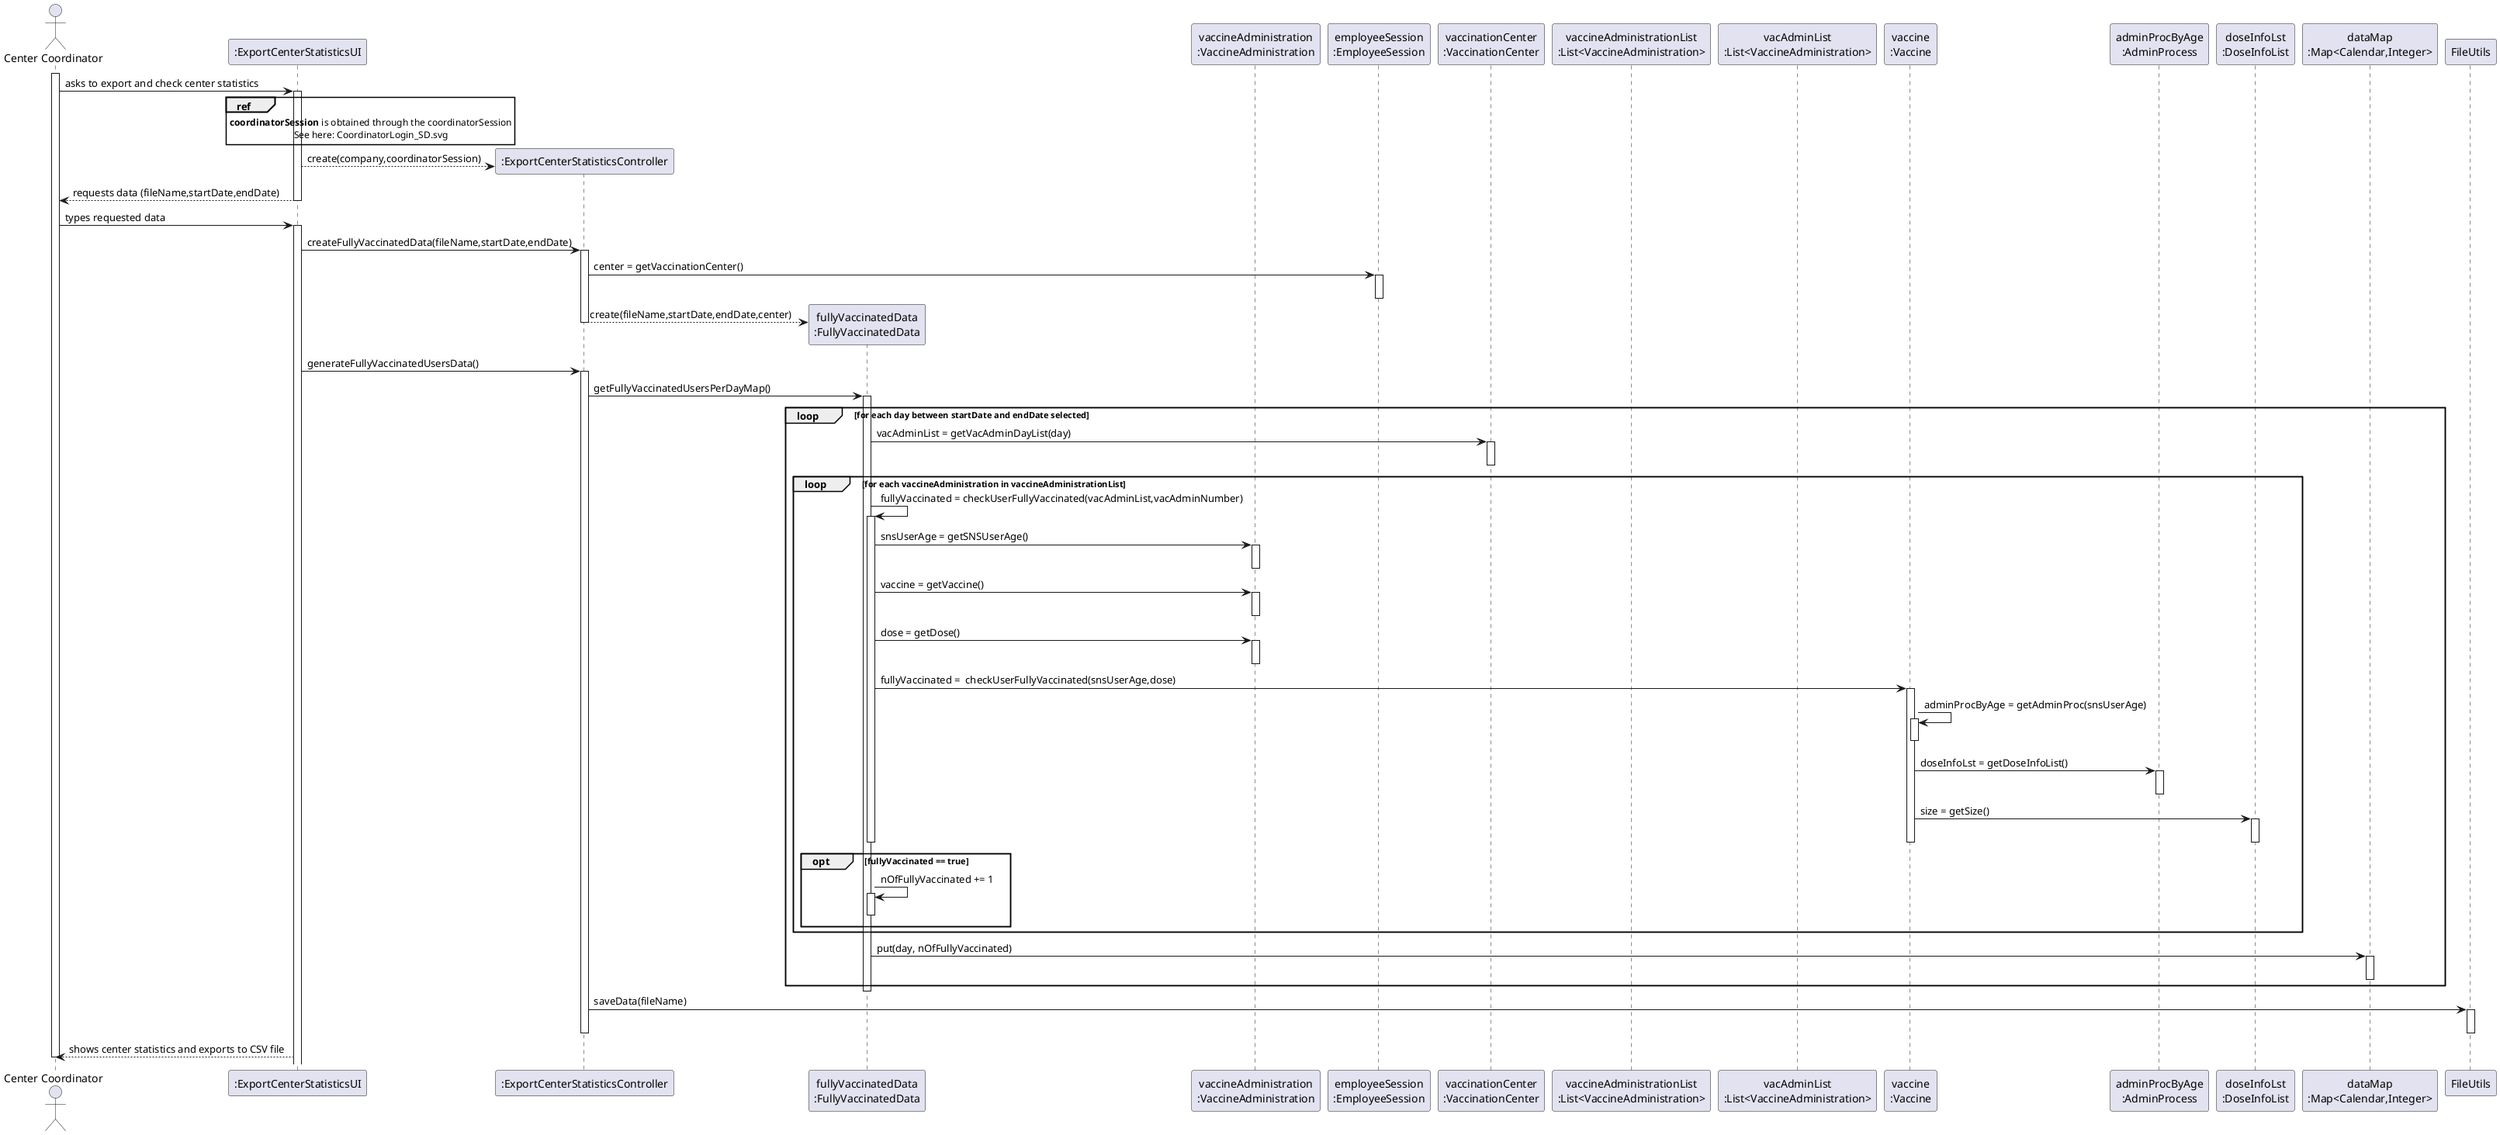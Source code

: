 @startuml US15_SD

actor "Center Coordinator" as COORDINATOR

participant ":ExportCenterStatisticsUI" as UI
participant ":ExportCenterStatisticsController" as CTRL
participant "fullyVaccinatedData\n:FullyVaccinatedData" as FULLYDATA
participant "vaccineAdministration\n:VaccineAdministration" as VACADMIN
participant "employeeSession\n:EmployeeSession" as EMPLOYEESESSION
participant "vaccinationCenter\n:VaccinationCenter" as CENTER
participant "vaccineAdministrationList\n:List<VaccineAdministration>" as VACADMINLIST
participant "vacAdminList\n:List<VaccineAdministration>" as VACDAYLIST
participant "vaccine\n:Vaccine" as VACCINE
participant "adminProcByAge\n:AdminProcess" as ADMINPROC
participant "doseInfoLst\n:DoseInfoList" as DI_LIST
participant "dataMap\n:Map<Calendar,Integer>" as MAP
participant "FileUtils" as FILEUTILS


activate COORDINATOR
COORDINATOR -> UI : asks to export and check center statistics
activate UI

ref over UI 
**coordinatorSession** is obtained through the coordinatorSession
See here: CoordinatorLogin_SD.svg
end ref

UI --> CTRL** : create(company,coordinatorSession)

UI --> COORDINATOR : requests data (fileName,startDate,endDate)
deactivate UI

COORDINATOR -> UI : types requested data
activate UI

UI -> CTRL : createFullyVaccinatedData(fileName,startDate,endDate)
activate CTRL

CTRL -> EMPLOYEESESSION : center = getVaccinationCenter()
activate EMPLOYEESESSION
deactivate EMPLOYEESESSION

CTRL --> FULLYDATA** : create(fileName,startDate,endDate,center)
deactivate CTRL

UI -> CTRL : generateFullyVaccinatedUsersData()
activate CTRL

CTRL -> FULLYDATA : getFullyVaccinatedUsersPerDayMap()
loop for each day between startDate and endDate selected
activate FULLYDATA

FULLYDATA -> CENTER : vacAdminList = getVacAdminDayList(day)
activate CENTER
deactivate CENTER

loop for each vaccineAdministration in vaccineAdministrationList

FULLYDATA -> FULLYDATA : fullyVaccinated = checkUserFullyVaccinated(vacAdminList,vacAdminNumber)
activate FULLYDATA

FULLYDATA -> VACADMIN :  snsUserAge = getSNSUserAge()
activate VACADMIN
deactivate VACADMIN

FULLYDATA -> VACADMIN : vaccine = getVaccine()
activate VACADMIN
deactivate VACADMIN

FULLYDATA -> VACADMIN : dose = getDose()
activate VACADMIN
deactivate VACADMIN

FULLYDATA -> VACCINE : fullyVaccinated =  checkUserFullyVaccinated(snsUserAge,dose)
activate VACCINE

VACCINE -> VACCINE : adminProcByAge = getAdminProc(snsUserAge)
activate VACCINE
deactivate VACCINE

VACCINE -> ADMINPROC : doseInfoLst = getDoseInfoList()
activate ADMINPROC
deactivate ADMINPROC

VACCINE -> DI_LIST : size = getSize()
activate DI_LIST
deactivate DI_LIST
deactivate VACCINE
deactivate FULLYDATA

opt fullyVaccinated == true
FULLYDATA -> FULLYDATA : nOfFullyVaccinated += 1
activate FULLYDATA
deactivate FULLYDATA
end
end

FULLYDATA -> MAP : put(day, nOfFullyVaccinated)
activate MAP
deactivate MAP

end

deactivate FULLYDATA

CTRL -> FILEUTILS : saveData(fileName)
activate FILEUTILS
deactivate FILEUTILS
deactivate CTRL

UI --> COORDINATOR : shows center statistics and exports to CSV file

deactivate COORDINATOR 

@enduml